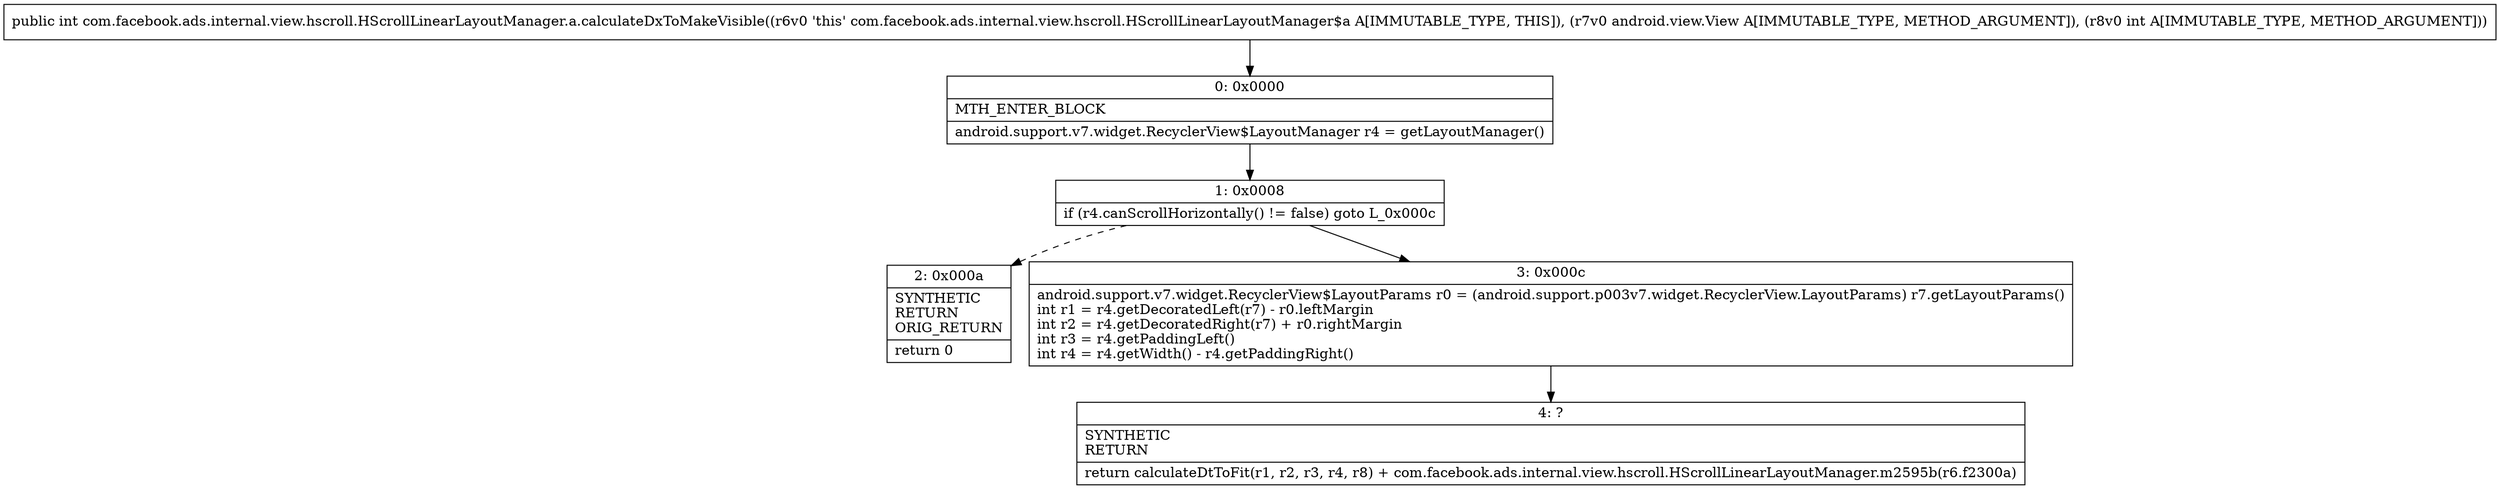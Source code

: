 digraph "CFG forcom.facebook.ads.internal.view.hscroll.HScrollLinearLayoutManager.a.calculateDxToMakeVisible(Landroid\/view\/View;I)I" {
Node_0 [shape=record,label="{0\:\ 0x0000|MTH_ENTER_BLOCK\l|android.support.v7.widget.RecyclerView$LayoutManager r4 = getLayoutManager()\l}"];
Node_1 [shape=record,label="{1\:\ 0x0008|if (r4.canScrollHorizontally() != false) goto L_0x000c\l}"];
Node_2 [shape=record,label="{2\:\ 0x000a|SYNTHETIC\lRETURN\lORIG_RETURN\l|return 0\l}"];
Node_3 [shape=record,label="{3\:\ 0x000c|android.support.v7.widget.RecyclerView$LayoutParams r0 = (android.support.p003v7.widget.RecyclerView.LayoutParams) r7.getLayoutParams()\lint r1 = r4.getDecoratedLeft(r7) \- r0.leftMargin\lint r2 = r4.getDecoratedRight(r7) + r0.rightMargin\lint r3 = r4.getPaddingLeft()\lint r4 = r4.getWidth() \- r4.getPaddingRight()\l}"];
Node_4 [shape=record,label="{4\:\ ?|SYNTHETIC\lRETURN\l|return calculateDtToFit(r1, r2, r3, r4, r8) + com.facebook.ads.internal.view.hscroll.HScrollLinearLayoutManager.m2595b(r6.f2300a)\l}"];
MethodNode[shape=record,label="{public int com.facebook.ads.internal.view.hscroll.HScrollLinearLayoutManager.a.calculateDxToMakeVisible((r6v0 'this' com.facebook.ads.internal.view.hscroll.HScrollLinearLayoutManager$a A[IMMUTABLE_TYPE, THIS]), (r7v0 android.view.View A[IMMUTABLE_TYPE, METHOD_ARGUMENT]), (r8v0 int A[IMMUTABLE_TYPE, METHOD_ARGUMENT])) }"];
MethodNode -> Node_0;
Node_0 -> Node_1;
Node_1 -> Node_2[style=dashed];
Node_1 -> Node_3;
Node_3 -> Node_4;
}

